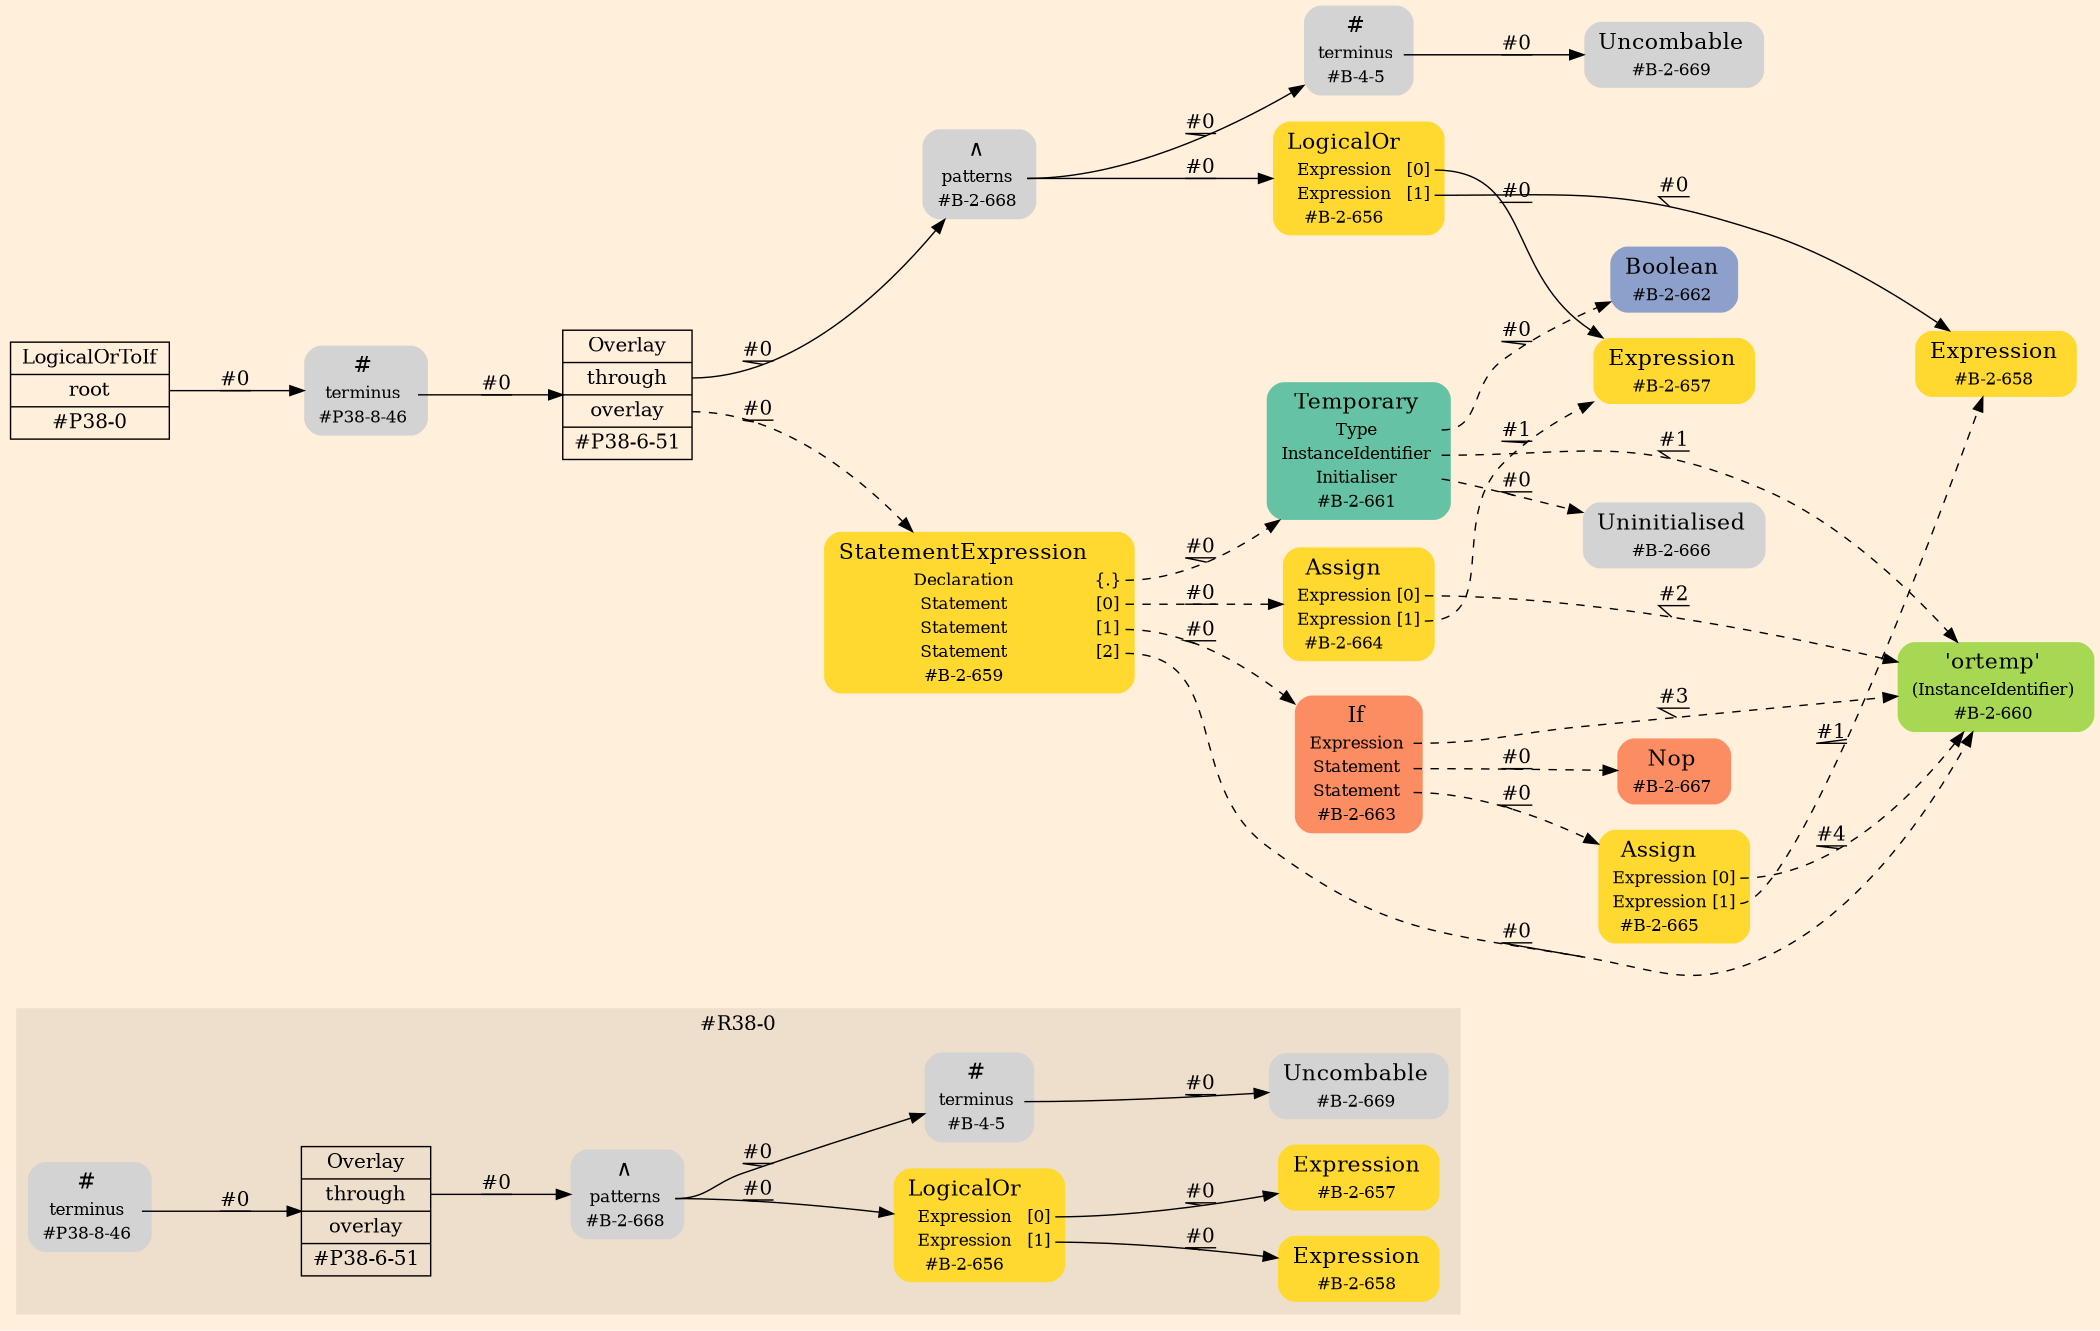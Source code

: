 digraph Inferno {
graph [
rankdir = "LR"
ranksep = 1.0
size = "14,20"
bgcolor = antiquewhite1
color = black
fontcolor = black
];
node [
];
subgraph "cluster#R38-0" {
label = "#R38-0"
style = "filled"
color = antiquewhite2
"#R38-0/#B-2-669" [
shape = "plaintext"
label = <<TABLE BORDER="0" CELLBORDER="0" CELLSPACING="0">
 <TR>
  <TD><FONT POINT-SIZE="16.0">Uncombable</FONT></TD>
  <TD></TD>
 </TR>
 <TR>
  <TD>#B-2-669</TD>
  <TD PORT="port0"></TD>
 </TR>
</TABLE>>
style = "rounded,filled"
fontsize = "12"
];
"#R38-0/#P38-6-51" [
shape = "record"
fillcolor = antiquewhite2
label = "<fixed> Overlay | <port0> through | <port1> overlay | <port2> #P38-6-51"
style = "filled"
fontsize = "14"
color = black
fontcolor = black
];
"#R38-0/#P38-8-46" [
shape = "plaintext"
label = <<TABLE BORDER="0" CELLBORDER="0" CELLSPACING="0">
 <TR>
  <TD><FONT POINT-SIZE="16.0">#</FONT></TD>
  <TD></TD>
 </TR>
 <TR>
  <TD>terminus</TD>
  <TD PORT="port0"></TD>
 </TR>
 <TR>
  <TD>#P38-8-46</TD>
  <TD PORT="port1"></TD>
 </TR>
</TABLE>>
style = "rounded,filled"
fontsize = "12"
];
"#R38-0/#B-2-668" [
shape = "plaintext"
label = <<TABLE BORDER="0" CELLBORDER="0" CELLSPACING="0">
 <TR>
  <TD><FONT POINT-SIZE="16.0">∧</FONT></TD>
  <TD></TD>
 </TR>
 <TR>
  <TD>patterns</TD>
  <TD PORT="port0"></TD>
 </TR>
 <TR>
  <TD>#B-2-668</TD>
  <TD PORT="port1"></TD>
 </TR>
</TABLE>>
style = "rounded,filled"
fontsize = "12"
];
"#R38-0/#B-2-656" [
shape = "plaintext"
fillcolor = "/set28/6"
label = <<TABLE BORDER="0" CELLBORDER="0" CELLSPACING="0">
 <TR>
  <TD><FONT POINT-SIZE="16.0">LogicalOr</FONT></TD>
  <TD></TD>
 </TR>
 <TR>
  <TD>Expression</TD>
  <TD PORT="port0">[0]</TD>
 </TR>
 <TR>
  <TD>Expression</TD>
  <TD PORT="port1">[1]</TD>
 </TR>
 <TR>
  <TD>#B-2-656</TD>
  <TD PORT="port2"></TD>
 </TR>
</TABLE>>
style = "rounded,filled"
fontsize = "12"
];
"#R38-0/#B-2-657" [
shape = "plaintext"
fillcolor = "/set28/6"
label = <<TABLE BORDER="0" CELLBORDER="0" CELLSPACING="0">
 <TR>
  <TD><FONT POINT-SIZE="16.0">Expression</FONT></TD>
  <TD></TD>
 </TR>
 <TR>
  <TD>#B-2-657</TD>
  <TD PORT="port0"></TD>
 </TR>
</TABLE>>
style = "rounded,filled"
fontsize = "12"
];
"#R38-0/#B-4-5" [
shape = "plaintext"
label = <<TABLE BORDER="0" CELLBORDER="0" CELLSPACING="0">
 <TR>
  <TD><FONT POINT-SIZE="16.0">#</FONT></TD>
  <TD></TD>
 </TR>
 <TR>
  <TD>terminus</TD>
  <TD PORT="port0"></TD>
 </TR>
 <TR>
  <TD>#B-4-5</TD>
  <TD PORT="port1"></TD>
 </TR>
</TABLE>>
style = "rounded,filled"
fontsize = "12"
];
"#R38-0/#B-2-658" [
shape = "plaintext"
fillcolor = "/set28/6"
label = <<TABLE BORDER="0" CELLBORDER="0" CELLSPACING="0">
 <TR>
  <TD><FONT POINT-SIZE="16.0">Expression</FONT></TD>
  <TD></TD>
 </TR>
 <TR>
  <TD>#B-2-658</TD>
  <TD PORT="port0"></TD>
 </TR>
</TABLE>>
style = "rounded,filled"
fontsize = "12"
];
}
"CR#P38-0" [
shape = "record"
fillcolor = antiquewhite1
label = "<fixed> LogicalOrToIf | <port0> root | <port1> #P38-0"
style = "filled"
fontsize = "14"
color = black
fontcolor = black
];
"#P38-8-46" [
shape = "plaintext"
label = <<TABLE BORDER="0" CELLBORDER="0" CELLSPACING="0">
 <TR>
  <TD><FONT POINT-SIZE="16.0">#</FONT></TD>
  <TD></TD>
 </TR>
 <TR>
  <TD>terminus</TD>
  <TD PORT="port0"></TD>
 </TR>
 <TR>
  <TD>#P38-8-46</TD>
  <TD PORT="port1"></TD>
 </TR>
</TABLE>>
style = "rounded,filled"
fontsize = "12"
];
"#P38-6-51" [
shape = "record"
fillcolor = antiquewhite1
label = "<fixed> Overlay | <port0> through | <port1> overlay | <port2> #P38-6-51"
style = "filled"
fontsize = "14"
color = black
fontcolor = black
];
"#B-2-668" [
shape = "plaintext"
label = <<TABLE BORDER="0" CELLBORDER="0" CELLSPACING="0">
 <TR>
  <TD><FONT POINT-SIZE="16.0">∧</FONT></TD>
  <TD></TD>
 </TR>
 <TR>
  <TD>patterns</TD>
  <TD PORT="port0"></TD>
 </TR>
 <TR>
  <TD>#B-2-668</TD>
  <TD PORT="port1"></TD>
 </TR>
</TABLE>>
style = "rounded,filled"
fontsize = "12"
];
"#B-2-656" [
shape = "plaintext"
fillcolor = "/set28/6"
label = <<TABLE BORDER="0" CELLBORDER="0" CELLSPACING="0">
 <TR>
  <TD><FONT POINT-SIZE="16.0">LogicalOr</FONT></TD>
  <TD></TD>
 </TR>
 <TR>
  <TD>Expression</TD>
  <TD PORT="port0">[0]</TD>
 </TR>
 <TR>
  <TD>Expression</TD>
  <TD PORT="port1">[1]</TD>
 </TR>
 <TR>
  <TD>#B-2-656</TD>
  <TD PORT="port2"></TD>
 </TR>
</TABLE>>
style = "rounded,filled"
fontsize = "12"
];
"#B-2-657" [
shape = "plaintext"
fillcolor = "/set28/6"
label = <<TABLE BORDER="0" CELLBORDER="0" CELLSPACING="0">
 <TR>
  <TD><FONT POINT-SIZE="16.0">Expression</FONT></TD>
  <TD></TD>
 </TR>
 <TR>
  <TD>#B-2-657</TD>
  <TD PORT="port0"></TD>
 </TR>
</TABLE>>
style = "rounded,filled"
fontsize = "12"
];
"#B-2-658" [
shape = "plaintext"
fillcolor = "/set28/6"
label = <<TABLE BORDER="0" CELLBORDER="0" CELLSPACING="0">
 <TR>
  <TD><FONT POINT-SIZE="16.0">Expression</FONT></TD>
  <TD></TD>
 </TR>
 <TR>
  <TD>#B-2-658</TD>
  <TD PORT="port0"></TD>
 </TR>
</TABLE>>
style = "rounded,filled"
fontsize = "12"
];
"#B-4-5" [
shape = "plaintext"
label = <<TABLE BORDER="0" CELLBORDER="0" CELLSPACING="0">
 <TR>
  <TD><FONT POINT-SIZE="16.0">#</FONT></TD>
  <TD></TD>
 </TR>
 <TR>
  <TD>terminus</TD>
  <TD PORT="port0"></TD>
 </TR>
 <TR>
  <TD>#B-4-5</TD>
  <TD PORT="port1"></TD>
 </TR>
</TABLE>>
style = "rounded,filled"
fontsize = "12"
];
"#B-2-669" [
shape = "plaintext"
label = <<TABLE BORDER="0" CELLBORDER="0" CELLSPACING="0">
 <TR>
  <TD><FONT POINT-SIZE="16.0">Uncombable</FONT></TD>
  <TD></TD>
 </TR>
 <TR>
  <TD>#B-2-669</TD>
  <TD PORT="port0"></TD>
 </TR>
</TABLE>>
style = "rounded,filled"
fontsize = "12"
];
"#B-2-659" [
shape = "plaintext"
fillcolor = "/set28/6"
label = <<TABLE BORDER="0" CELLBORDER="0" CELLSPACING="0">
 <TR>
  <TD><FONT POINT-SIZE="16.0">StatementExpression</FONT></TD>
  <TD></TD>
 </TR>
 <TR>
  <TD>Declaration</TD>
  <TD PORT="port0">{.}</TD>
 </TR>
 <TR>
  <TD>Statement</TD>
  <TD PORT="port1">[0]</TD>
 </TR>
 <TR>
  <TD>Statement</TD>
  <TD PORT="port2">[1]</TD>
 </TR>
 <TR>
  <TD>Statement</TD>
  <TD PORT="port3">[2]</TD>
 </TR>
 <TR>
  <TD>#B-2-659</TD>
  <TD PORT="port4"></TD>
 </TR>
</TABLE>>
style = "rounded,filled"
fontsize = "12"
];
"#B-2-661" [
shape = "plaintext"
fillcolor = "/set28/1"
label = <<TABLE BORDER="0" CELLBORDER="0" CELLSPACING="0">
 <TR>
  <TD><FONT POINT-SIZE="16.0">Temporary</FONT></TD>
  <TD></TD>
 </TR>
 <TR>
  <TD>Type</TD>
  <TD PORT="port0"></TD>
 </TR>
 <TR>
  <TD>InstanceIdentifier</TD>
  <TD PORT="port1"></TD>
 </TR>
 <TR>
  <TD>Initialiser</TD>
  <TD PORT="port2"></TD>
 </TR>
 <TR>
  <TD>#B-2-661</TD>
  <TD PORT="port3"></TD>
 </TR>
</TABLE>>
style = "rounded,filled"
fontsize = "12"
];
"#B-2-662" [
shape = "plaintext"
fillcolor = "/set28/3"
label = <<TABLE BORDER="0" CELLBORDER="0" CELLSPACING="0">
 <TR>
  <TD><FONT POINT-SIZE="16.0">Boolean</FONT></TD>
  <TD></TD>
 </TR>
 <TR>
  <TD>#B-2-662</TD>
  <TD PORT="port0"></TD>
 </TR>
</TABLE>>
style = "rounded,filled"
fontsize = "12"
];
"#B-2-660" [
shape = "plaintext"
fillcolor = "/set28/5"
label = <<TABLE BORDER="0" CELLBORDER="0" CELLSPACING="0">
 <TR>
  <TD><FONT POINT-SIZE="16.0">'ortemp'</FONT></TD>
  <TD></TD>
 </TR>
 <TR>
  <TD>(InstanceIdentifier)</TD>
  <TD PORT="port0"></TD>
 </TR>
 <TR>
  <TD>#B-2-660</TD>
  <TD PORT="port1"></TD>
 </TR>
</TABLE>>
style = "rounded,filled"
fontsize = "12"
];
"#B-2-666" [
shape = "plaintext"
label = <<TABLE BORDER="0" CELLBORDER="0" CELLSPACING="0">
 <TR>
  <TD><FONT POINT-SIZE="16.0">Uninitialised</FONT></TD>
  <TD></TD>
 </TR>
 <TR>
  <TD>#B-2-666</TD>
  <TD PORT="port0"></TD>
 </TR>
</TABLE>>
style = "rounded,filled"
fontsize = "12"
];
"#B-2-664" [
shape = "plaintext"
fillcolor = "/set28/6"
label = <<TABLE BORDER="0" CELLBORDER="0" CELLSPACING="0">
 <TR>
  <TD><FONT POINT-SIZE="16.0">Assign</FONT></TD>
  <TD></TD>
 </TR>
 <TR>
  <TD>Expression</TD>
  <TD PORT="port0">[0]</TD>
 </TR>
 <TR>
  <TD>Expression</TD>
  <TD PORT="port1">[1]</TD>
 </TR>
 <TR>
  <TD>#B-2-664</TD>
  <TD PORT="port2"></TD>
 </TR>
</TABLE>>
style = "rounded,filled"
fontsize = "12"
];
"#B-2-663" [
shape = "plaintext"
fillcolor = "/set28/2"
label = <<TABLE BORDER="0" CELLBORDER="0" CELLSPACING="0">
 <TR>
  <TD><FONT POINT-SIZE="16.0">If</FONT></TD>
  <TD></TD>
 </TR>
 <TR>
  <TD>Expression</TD>
  <TD PORT="port0"></TD>
 </TR>
 <TR>
  <TD>Statement</TD>
  <TD PORT="port1"></TD>
 </TR>
 <TR>
  <TD>Statement</TD>
  <TD PORT="port2"></TD>
 </TR>
 <TR>
  <TD>#B-2-663</TD>
  <TD PORT="port3"></TD>
 </TR>
</TABLE>>
style = "rounded,filled"
fontsize = "12"
];
"#B-2-667" [
shape = "plaintext"
fillcolor = "/set28/2"
label = <<TABLE BORDER="0" CELLBORDER="0" CELLSPACING="0">
 <TR>
  <TD><FONT POINT-SIZE="16.0">Nop</FONT></TD>
  <TD></TD>
 </TR>
 <TR>
  <TD>#B-2-667</TD>
  <TD PORT="port0"></TD>
 </TR>
</TABLE>>
style = "rounded,filled"
fontsize = "12"
];
"#B-2-665" [
shape = "plaintext"
fillcolor = "/set28/6"
label = <<TABLE BORDER="0" CELLBORDER="0" CELLSPACING="0">
 <TR>
  <TD><FONT POINT-SIZE="16.0">Assign</FONT></TD>
  <TD></TD>
 </TR>
 <TR>
  <TD>Expression</TD>
  <TD PORT="port0">[0]</TD>
 </TR>
 <TR>
  <TD>Expression</TD>
  <TD PORT="port1">[1]</TD>
 </TR>
 <TR>
  <TD>#B-2-665</TD>
  <TD PORT="port2"></TD>
 </TR>
</TABLE>>
style = "rounded,filled"
fontsize = "12"
];
"CR#P38-0":port0 -> "#P38-8-46" [style="solid"
label = "#0"
decorate = true
color = black
fontcolor = black
];
"#P38-8-46":port0 -> "#P38-6-51" [style="solid"
label = "#0"
decorate = true
color = black
fontcolor = black
];
"#P38-6-51":port0 -> "#B-2-668" [style="solid"
label = "#0"
decorate = true
color = black
fontcolor = black
];
"#P38-6-51":port1 -> "#B-2-659" [style="dashed"
label = "#0"
decorate = true
color = black
fontcolor = black
];
"#B-2-668":port0 -> "#B-2-656" [style="solid"
label = "#0"
decorate = true
color = black
fontcolor = black
];
"#B-2-668":port0 -> "#B-4-5" [style="solid"
label = "#0"
decorate = true
color = black
fontcolor = black
];
"#B-2-656":port0 -> "#B-2-657" [style="solid"
label = "#0"
decorate = true
color = black
fontcolor = black
];
"#B-2-656":port1 -> "#B-2-658" [style="solid"
label = "#0"
decorate = true
color = black
fontcolor = black
];
"#B-4-5":port0 -> "#B-2-669" [style="solid"
label = "#0"
decorate = true
color = black
fontcolor = black
];
"#B-2-659":port0 -> "#B-2-661" [style="dashed"
label = "#0"
decorate = true
color = black
fontcolor = black
];
"#B-2-659":port1 -> "#B-2-664" [style="dashed"
label = "#0"
decorate = true
color = black
fontcolor = black
];
"#B-2-659":port2 -> "#B-2-663" [style="dashed"
label = "#0"
decorate = true
color = black
fontcolor = black
];
"#B-2-659":port3 -> "#B-2-660" [style="dashed"
label = "#0"
decorate = true
color = black
fontcolor = black
];
"#B-2-661":port0 -> "#B-2-662" [style="dashed"
label = "#0"
decorate = true
color = black
fontcolor = black
];
"#B-2-661":port1 -> "#B-2-660" [style="dashed"
label = "#1"
decorate = true
color = black
fontcolor = black
];
"#B-2-661":port2 -> "#B-2-666" [style="dashed"
label = "#0"
decorate = true
color = black
fontcolor = black
];
"#B-2-664":port0 -> "#B-2-660" [style="dashed"
label = "#2"
decorate = true
color = black
fontcolor = black
];
"#B-2-664":port1 -> "#B-2-657" [style="dashed"
label = "#1"
decorate = true
color = black
fontcolor = black
];
"#B-2-663":port0 -> "#B-2-660" [style="dashed"
label = "#3"
decorate = true
color = black
fontcolor = black
];
"#B-2-663":port1 -> "#B-2-667" [style="dashed"
label = "#0"
decorate = true
color = black
fontcolor = black
];
"#B-2-663":port2 -> "#B-2-665" [style="dashed"
label = "#0"
decorate = true
color = black
fontcolor = black
];
"#B-2-665":port0 -> "#B-2-660" [style="dashed"
label = "#4"
decorate = true
color = black
fontcolor = black
];
"#B-2-665":port1 -> "#B-2-658" [style="dashed"
label = "#1"
decorate = true
color = black
fontcolor = black
];
"#R38-0/#P38-6-51":port0 -> "#R38-0/#B-2-668" [style="solid"
label = "#0"
decorate = true
color = black
fontcolor = black
];
"#R38-0/#P38-8-46":port0 -> "#R38-0/#P38-6-51" [style="solid"
label = "#0"
decorate = true
color = black
fontcolor = black
];
"#R38-0/#B-2-668":port0 -> "#R38-0/#B-2-656" [style="solid"
label = "#0"
decorate = true
color = black
fontcolor = black
];
"#R38-0/#B-2-668":port0 -> "#R38-0/#B-4-5" [style="solid"
label = "#0"
decorate = true
color = black
fontcolor = black
];
"#R38-0/#B-2-656":port0 -> "#R38-0/#B-2-657" [style="solid"
label = "#0"
decorate = true
color = black
fontcolor = black
];
"#R38-0/#B-2-656":port1 -> "#R38-0/#B-2-658" [style="solid"
label = "#0"
decorate = true
color = black
fontcolor = black
];
"#R38-0/#B-4-5":port0 -> "#R38-0/#B-2-669" [style="solid"
label = "#0"
decorate = true
color = black
fontcolor = black
];
}
